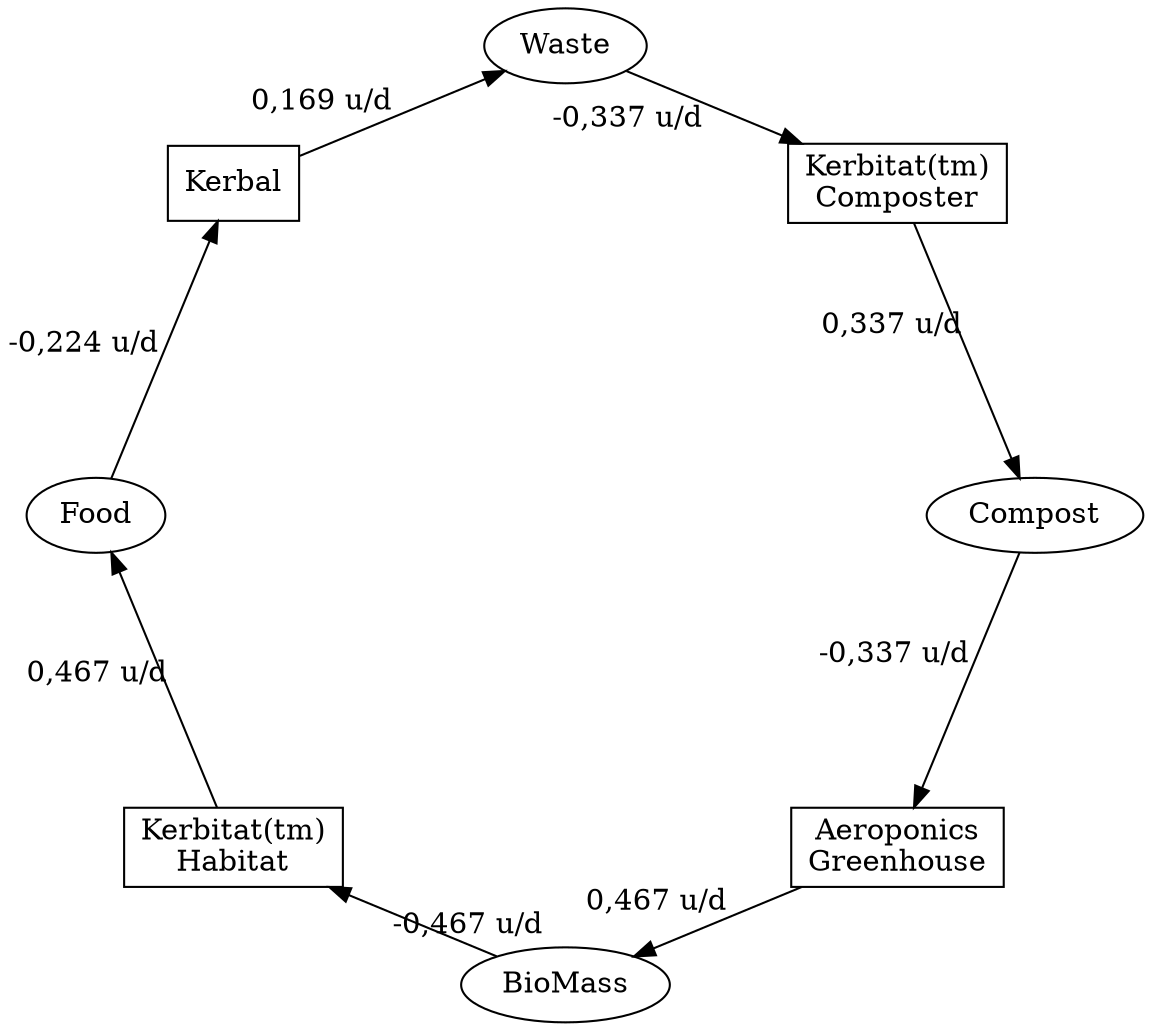 /* -*- coding: utf-8; -*-
Overview over USI Kolonization System Resources
Copyright 2014 By Mhoram

This Work may be distributed under the Creative Commons
Attribution-NonCommercial-ShareAlike 4.0 International License.

*/

# dot -Tpng -o Food.png Food.dot

digraph Food {
    layout="circo";
    root=Kerbal;

    Greenhouse [label="Aeroponics\nGreenhouse", shape=box];
    Habitat [label="Kerbitat(tm)\nHabitat", shape=box];
    Composter [label="Kerbitat(tm)\nComposter", shape=box];
    Kerbal [label="Kerbal", shape=box];


    Kerbal -> Waste [label="0,169 u/d"];
    Waste -> Composter [label="-0,337 u/d"];
    Composter -> Compost [label="0,337 u/d"];
    Compost -> Greenhouse [label="-0,337 u/d"];
    Greenhouse -> BioMass [label="0,467 u/d"];
    BioMass -> Habitat [taillabel="-0,467 u/d";labeldistance=2];
    Habitat -> Food [label="0,467 u/d"];
    Food -> Kerbal [label="-0,224 u/d"];

}
